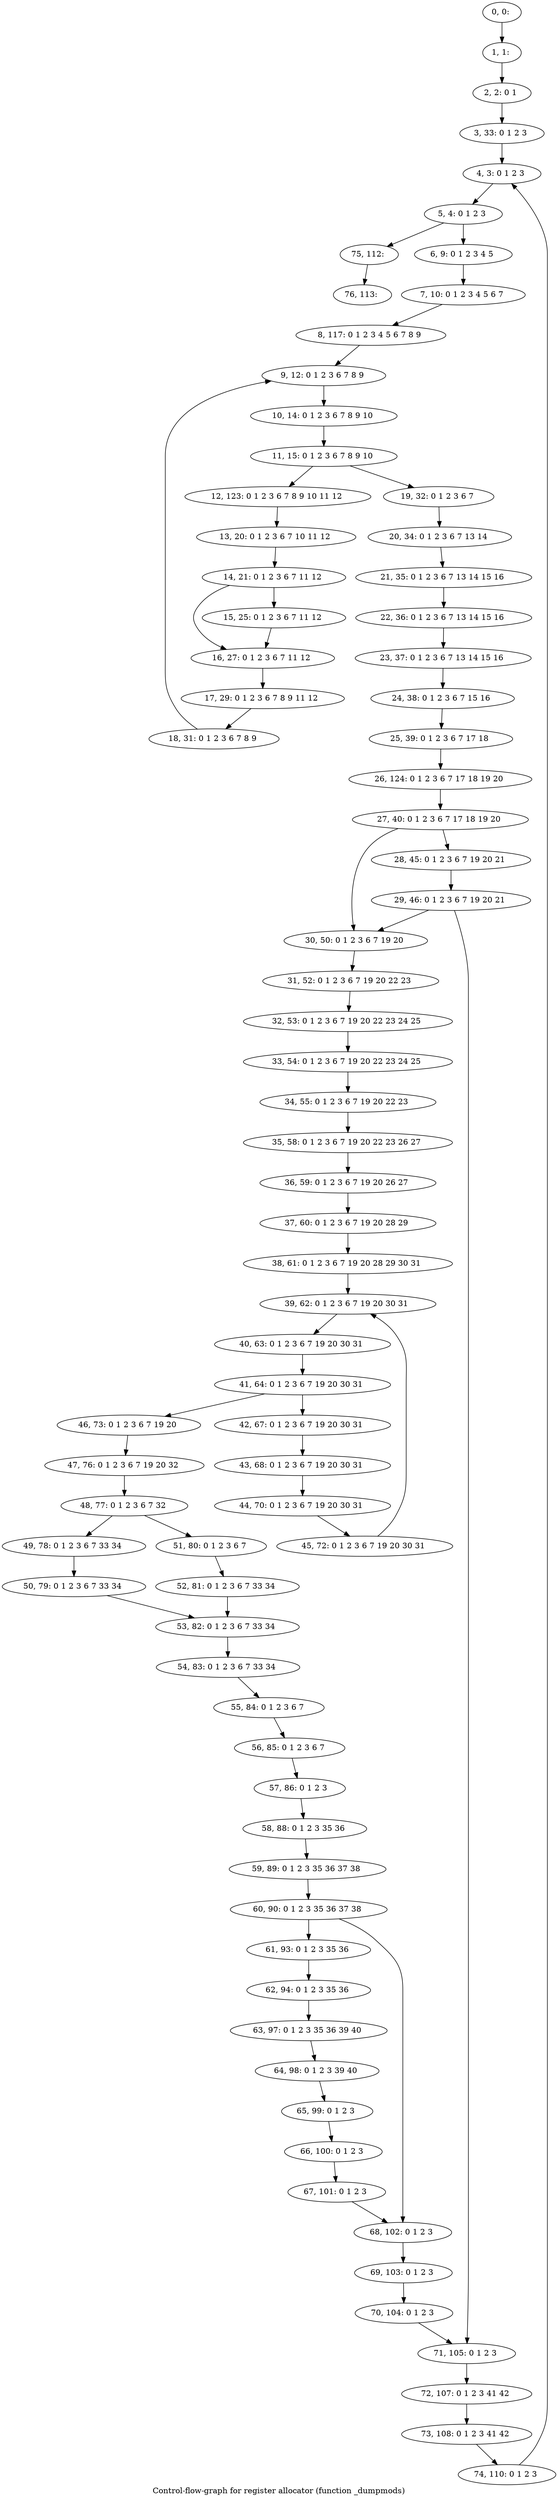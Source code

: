 digraph G {
graph [label="Control-flow-graph for register allocator (function _dumpmods)"]
0[label="0, 0: "];
1[label="1, 1: "];
2[label="2, 2: 0 1 "];
3[label="3, 33: 0 1 2 3 "];
4[label="4, 3: 0 1 2 3 "];
5[label="5, 4: 0 1 2 3 "];
6[label="6, 9: 0 1 2 3 4 5 "];
7[label="7, 10: 0 1 2 3 4 5 6 7 "];
8[label="8, 117: 0 1 2 3 4 5 6 7 8 9 "];
9[label="9, 12: 0 1 2 3 6 7 8 9 "];
10[label="10, 14: 0 1 2 3 6 7 8 9 10 "];
11[label="11, 15: 0 1 2 3 6 7 8 9 10 "];
12[label="12, 123: 0 1 2 3 6 7 8 9 10 11 12 "];
13[label="13, 20: 0 1 2 3 6 7 10 11 12 "];
14[label="14, 21: 0 1 2 3 6 7 11 12 "];
15[label="15, 25: 0 1 2 3 6 7 11 12 "];
16[label="16, 27: 0 1 2 3 6 7 11 12 "];
17[label="17, 29: 0 1 2 3 6 7 8 9 11 12 "];
18[label="18, 31: 0 1 2 3 6 7 8 9 "];
19[label="19, 32: 0 1 2 3 6 7 "];
20[label="20, 34: 0 1 2 3 6 7 13 14 "];
21[label="21, 35: 0 1 2 3 6 7 13 14 15 16 "];
22[label="22, 36: 0 1 2 3 6 7 13 14 15 16 "];
23[label="23, 37: 0 1 2 3 6 7 13 14 15 16 "];
24[label="24, 38: 0 1 2 3 6 7 15 16 "];
25[label="25, 39: 0 1 2 3 6 7 17 18 "];
26[label="26, 124: 0 1 2 3 6 7 17 18 19 20 "];
27[label="27, 40: 0 1 2 3 6 7 17 18 19 20 "];
28[label="28, 45: 0 1 2 3 6 7 19 20 21 "];
29[label="29, 46: 0 1 2 3 6 7 19 20 21 "];
30[label="30, 50: 0 1 2 3 6 7 19 20 "];
31[label="31, 52: 0 1 2 3 6 7 19 20 22 23 "];
32[label="32, 53: 0 1 2 3 6 7 19 20 22 23 24 25 "];
33[label="33, 54: 0 1 2 3 6 7 19 20 22 23 24 25 "];
34[label="34, 55: 0 1 2 3 6 7 19 20 22 23 "];
35[label="35, 58: 0 1 2 3 6 7 19 20 22 23 26 27 "];
36[label="36, 59: 0 1 2 3 6 7 19 20 26 27 "];
37[label="37, 60: 0 1 2 3 6 7 19 20 28 29 "];
38[label="38, 61: 0 1 2 3 6 7 19 20 28 29 30 31 "];
39[label="39, 62: 0 1 2 3 6 7 19 20 30 31 "];
40[label="40, 63: 0 1 2 3 6 7 19 20 30 31 "];
41[label="41, 64: 0 1 2 3 6 7 19 20 30 31 "];
42[label="42, 67: 0 1 2 3 6 7 19 20 30 31 "];
43[label="43, 68: 0 1 2 3 6 7 19 20 30 31 "];
44[label="44, 70: 0 1 2 3 6 7 19 20 30 31 "];
45[label="45, 72: 0 1 2 3 6 7 19 20 30 31 "];
46[label="46, 73: 0 1 2 3 6 7 19 20 "];
47[label="47, 76: 0 1 2 3 6 7 19 20 32 "];
48[label="48, 77: 0 1 2 3 6 7 32 "];
49[label="49, 78: 0 1 2 3 6 7 33 34 "];
50[label="50, 79: 0 1 2 3 6 7 33 34 "];
51[label="51, 80: 0 1 2 3 6 7 "];
52[label="52, 81: 0 1 2 3 6 7 33 34 "];
53[label="53, 82: 0 1 2 3 6 7 33 34 "];
54[label="54, 83: 0 1 2 3 6 7 33 34 "];
55[label="55, 84: 0 1 2 3 6 7 "];
56[label="56, 85: 0 1 2 3 6 7 "];
57[label="57, 86: 0 1 2 3 "];
58[label="58, 88: 0 1 2 3 35 36 "];
59[label="59, 89: 0 1 2 3 35 36 37 38 "];
60[label="60, 90: 0 1 2 3 35 36 37 38 "];
61[label="61, 93: 0 1 2 3 35 36 "];
62[label="62, 94: 0 1 2 3 35 36 "];
63[label="63, 97: 0 1 2 3 35 36 39 40 "];
64[label="64, 98: 0 1 2 3 39 40 "];
65[label="65, 99: 0 1 2 3 "];
66[label="66, 100: 0 1 2 3 "];
67[label="67, 101: 0 1 2 3 "];
68[label="68, 102: 0 1 2 3 "];
69[label="69, 103: 0 1 2 3 "];
70[label="70, 104: 0 1 2 3 "];
71[label="71, 105: 0 1 2 3 "];
72[label="72, 107: 0 1 2 3 41 42 "];
73[label="73, 108: 0 1 2 3 41 42 "];
74[label="74, 110: 0 1 2 3 "];
75[label="75, 112: "];
76[label="76, 113: "];
0->1 ;
1->2 ;
2->3 ;
3->4 ;
4->5 ;
5->6 ;
5->75 ;
6->7 ;
7->8 ;
8->9 ;
9->10 ;
10->11 ;
11->12 ;
11->19 ;
12->13 ;
13->14 ;
14->15 ;
14->16 ;
15->16 ;
16->17 ;
17->18 ;
18->9 ;
19->20 ;
20->21 ;
21->22 ;
22->23 ;
23->24 ;
24->25 ;
25->26 ;
26->27 ;
27->28 ;
27->30 ;
28->29 ;
29->30 ;
29->71 ;
30->31 ;
31->32 ;
32->33 ;
33->34 ;
34->35 ;
35->36 ;
36->37 ;
37->38 ;
38->39 ;
39->40 ;
40->41 ;
41->42 ;
41->46 ;
42->43 ;
43->44 ;
44->45 ;
45->39 ;
46->47 ;
47->48 ;
48->49 ;
48->51 ;
49->50 ;
50->53 ;
51->52 ;
52->53 ;
53->54 ;
54->55 ;
55->56 ;
56->57 ;
57->58 ;
58->59 ;
59->60 ;
60->61 ;
60->68 ;
61->62 ;
62->63 ;
63->64 ;
64->65 ;
65->66 ;
66->67 ;
67->68 ;
68->69 ;
69->70 ;
70->71 ;
71->72 ;
72->73 ;
73->74 ;
74->4 ;
75->76 ;
}
